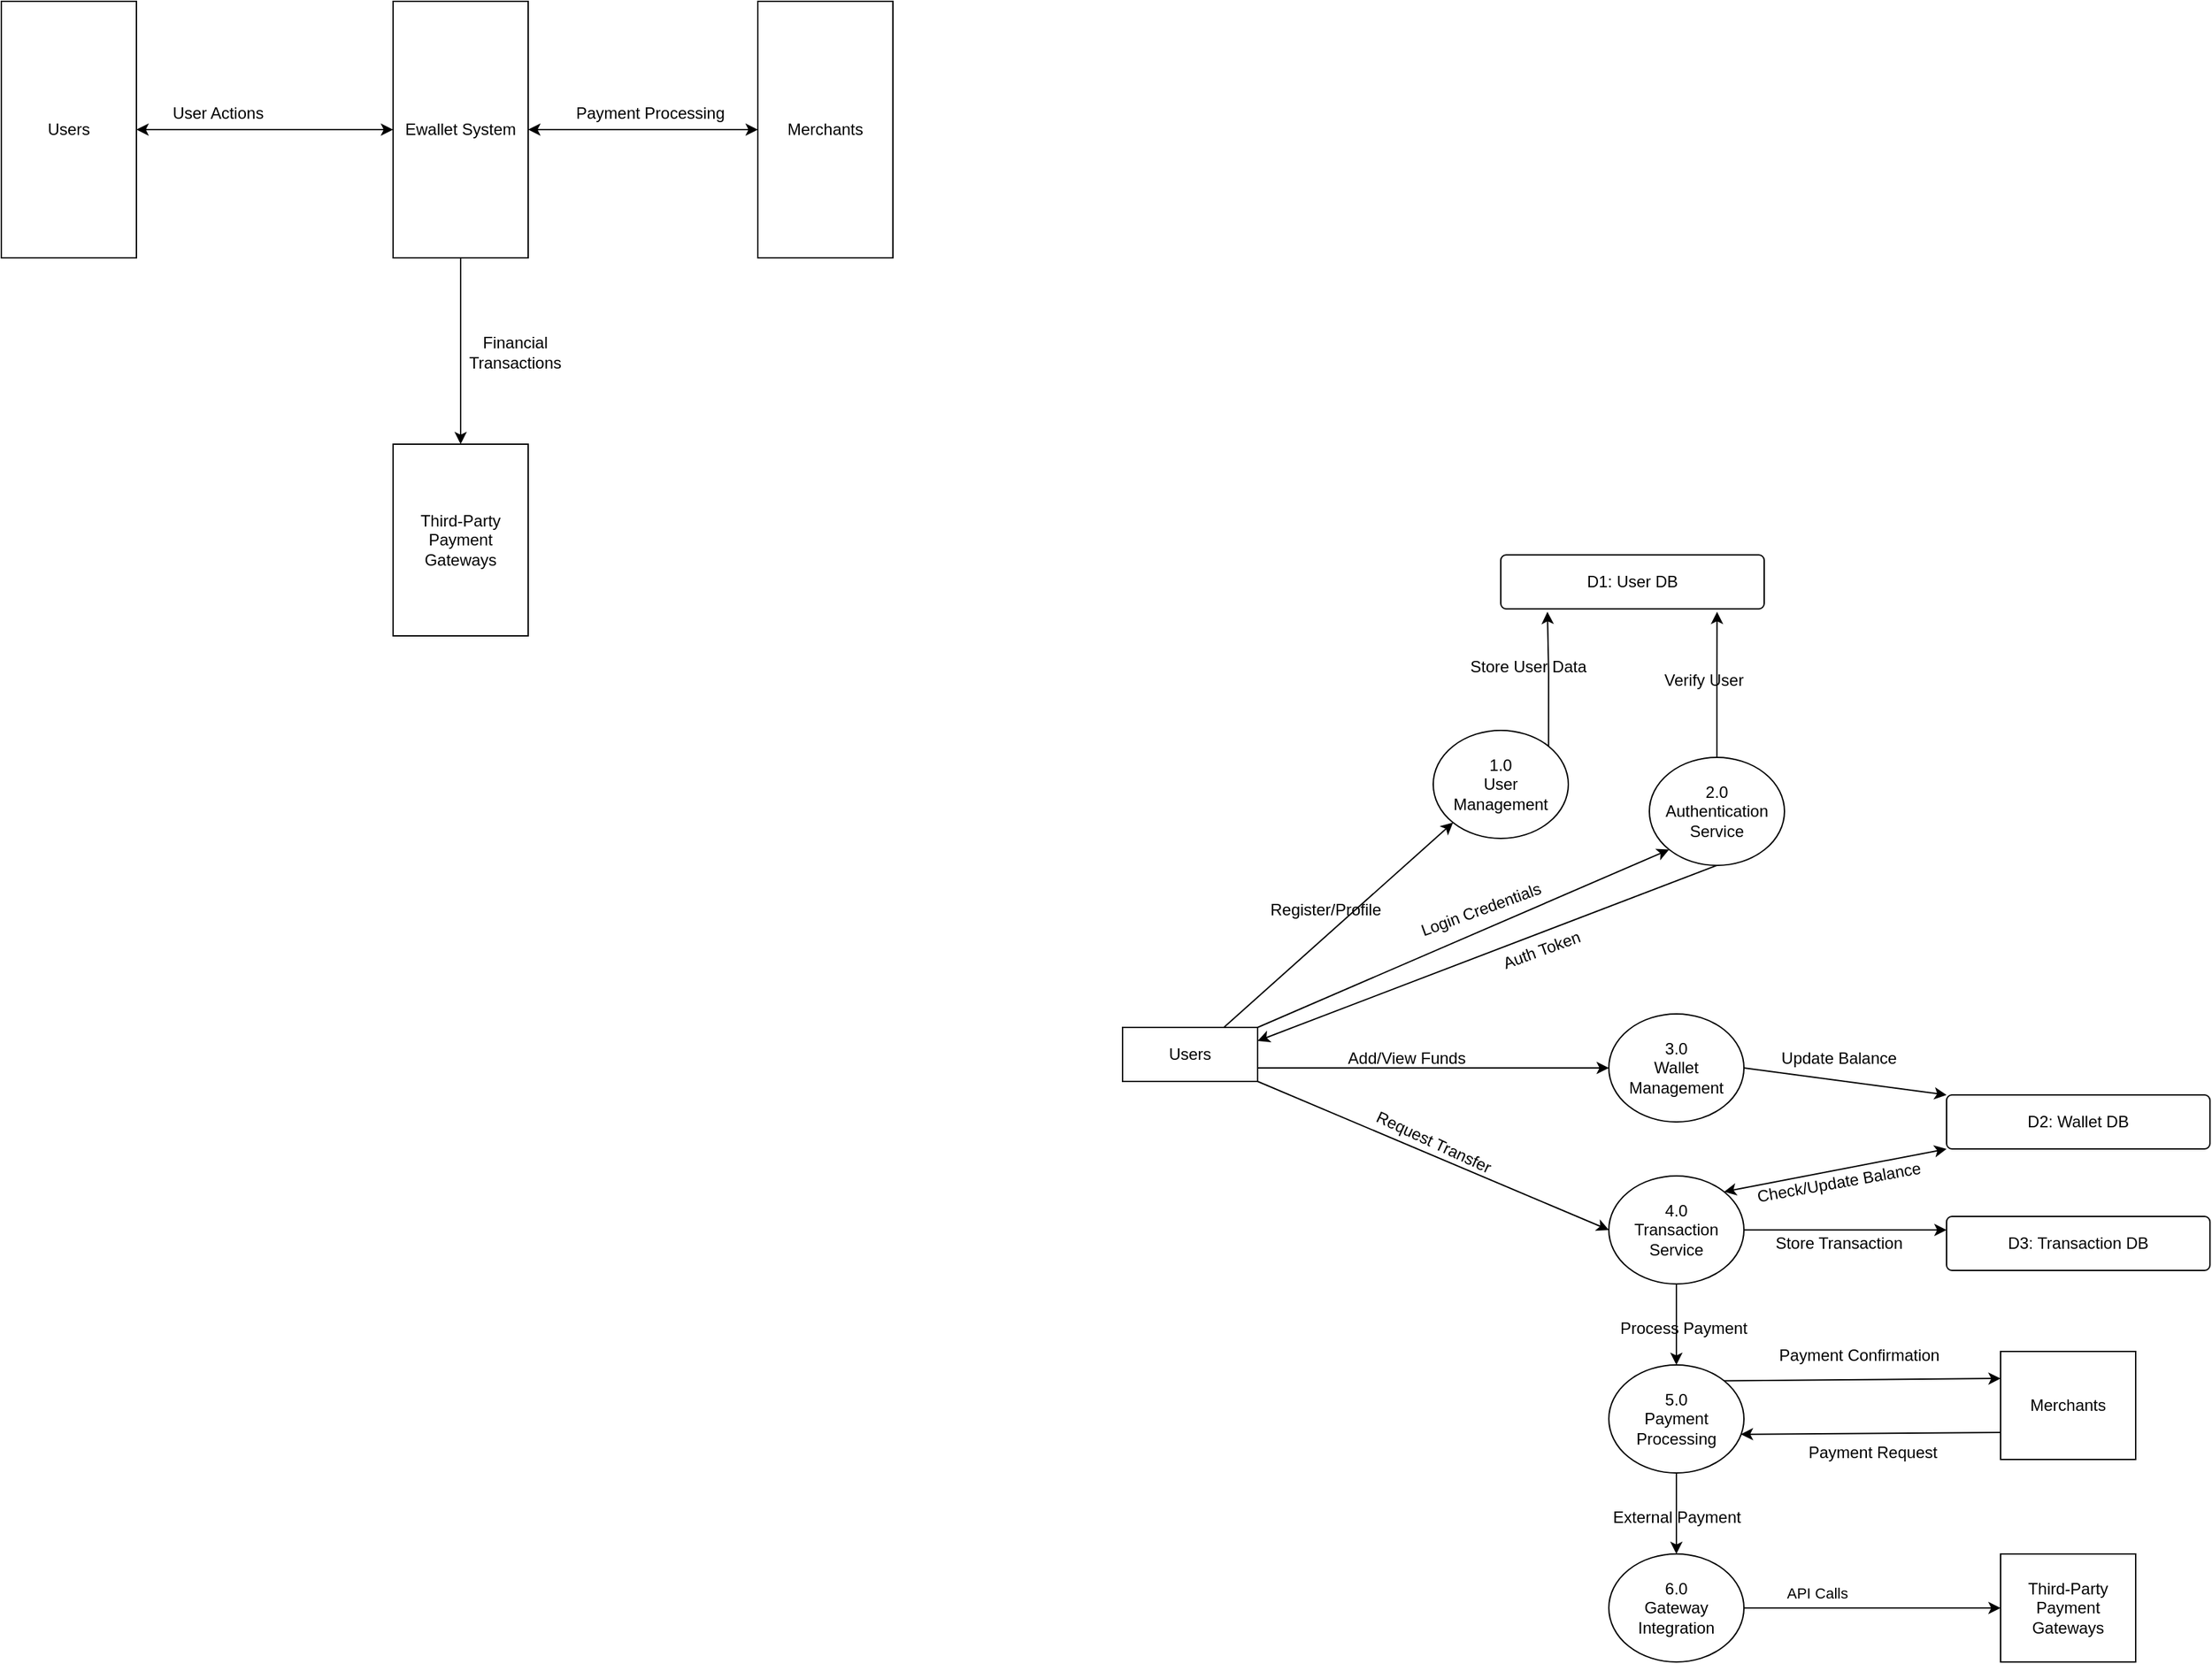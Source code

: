 <mxfile version="26.2.9">
  <diagram name="Page-1" id="W4CPtD0JYgFTIhxDxH9g">
    <mxGraphModel dx="1352" dy="699" grid="1" gridSize="10" guides="1" tooltips="1" connect="1" arrows="1" fold="1" page="1" pageScale="1" pageWidth="850" pageHeight="1100" math="0" shadow="0">
      <root>
        <mxCell id="0" />
        <mxCell id="1" parent="0" />
        <mxCell id="e_iW-OXSGjG2lLncGPr_-64" style="edgeStyle=orthogonalEdgeStyle;rounded=0;orthogonalLoop=1;jettySize=auto;html=1;exitX=0.5;exitY=1;exitDx=0;exitDy=0;entryX=0.5;entryY=0;entryDx=0;entryDy=0;" edge="1" parent="1" source="e_iW-OXSGjG2lLncGPr_-6" target="e_iW-OXSGjG2lLncGPr_-63">
          <mxGeometry relative="1" as="geometry" />
        </mxCell>
        <mxCell id="e_iW-OXSGjG2lLncGPr_-6" value="Ewallet System" style="whiteSpace=wrap;html=1;align=center;" vertex="1" parent="1">
          <mxGeometry x="380" y="160" width="100" height="190" as="geometry" />
        </mxCell>
        <mxCell id="e_iW-OXSGjG2lLncGPr_-7" value="Users" style="whiteSpace=wrap;html=1;align=center;" vertex="1" parent="1">
          <mxGeometry x="90" y="160" width="100" height="190" as="geometry" />
        </mxCell>
        <mxCell id="e_iW-OXSGjG2lLncGPr_-8" value="Merchants" style="whiteSpace=wrap;html=1;align=center;" vertex="1" parent="1">
          <mxGeometry x="650" y="160" width="100" height="190" as="geometry" />
        </mxCell>
        <mxCell id="e_iW-OXSGjG2lLncGPr_-10" value="" style="endArrow=classic;startArrow=classic;html=1;rounded=0;exitX=1;exitY=0.5;exitDx=0;exitDy=0;entryX=0;entryY=0.5;entryDx=0;entryDy=0;" edge="1" parent="1" source="e_iW-OXSGjG2lLncGPr_-7" target="e_iW-OXSGjG2lLncGPr_-6">
          <mxGeometry width="50" height="50" relative="1" as="geometry">
            <mxPoint x="400" y="350" as="sourcePoint" />
            <mxPoint x="450" y="300" as="targetPoint" />
          </mxGeometry>
        </mxCell>
        <mxCell id="e_iW-OXSGjG2lLncGPr_-11" value="" style="endArrow=classic;startArrow=classic;html=1;rounded=0;exitX=1;exitY=0.5;exitDx=0;exitDy=0;entryX=0;entryY=0.5;entryDx=0;entryDy=0;" edge="1" parent="1" source="e_iW-OXSGjG2lLncGPr_-6" target="e_iW-OXSGjG2lLncGPr_-8">
          <mxGeometry width="50" height="50" relative="1" as="geometry">
            <mxPoint x="200" y="265" as="sourcePoint" />
            <mxPoint x="390" y="265" as="targetPoint" />
          </mxGeometry>
        </mxCell>
        <mxCell id="e_iW-OXSGjG2lLncGPr_-12" value="User Actions" style="text;html=1;align=center;verticalAlign=middle;resizable=0;points=[];autosize=1;strokeColor=none;fillColor=none;" vertex="1" parent="1">
          <mxGeometry x="205" y="228" width="90" height="30" as="geometry" />
        </mxCell>
        <mxCell id="e_iW-OXSGjG2lLncGPr_-13" value="Payment Processing" style="text;html=1;align=center;verticalAlign=middle;resizable=0;points=[];autosize=1;strokeColor=none;fillColor=none;" vertex="1" parent="1">
          <mxGeometry x="505" y="228" width="130" height="30" as="geometry" />
        </mxCell>
        <mxCell id="e_iW-OXSGjG2lLncGPr_-16" style="rounded=0;orthogonalLoop=1;jettySize=auto;html=1;exitX=0.75;exitY=0;exitDx=0;exitDy=0;entryX=0;entryY=1;entryDx=0;entryDy=0;" edge="1" parent="1" source="e_iW-OXSGjG2lLncGPr_-14" target="e_iW-OXSGjG2lLncGPr_-15">
          <mxGeometry relative="1" as="geometry" />
        </mxCell>
        <mxCell id="e_iW-OXSGjG2lLncGPr_-20" style="rounded=0;orthogonalLoop=1;jettySize=auto;html=1;exitX=1;exitY=0;exitDx=0;exitDy=0;entryX=0;entryY=1;entryDx=0;entryDy=0;" edge="1" parent="1" source="e_iW-OXSGjG2lLncGPr_-14" target="e_iW-OXSGjG2lLncGPr_-18">
          <mxGeometry relative="1" as="geometry" />
        </mxCell>
        <mxCell id="e_iW-OXSGjG2lLncGPr_-30" style="edgeStyle=orthogonalEdgeStyle;rounded=0;orthogonalLoop=1;jettySize=auto;html=1;exitX=1;exitY=0.75;exitDx=0;exitDy=0;entryX=0;entryY=0.5;entryDx=0;entryDy=0;" edge="1" parent="1" source="e_iW-OXSGjG2lLncGPr_-14" target="e_iW-OXSGjG2lLncGPr_-29">
          <mxGeometry relative="1" as="geometry" />
        </mxCell>
        <mxCell id="e_iW-OXSGjG2lLncGPr_-33" style="rounded=0;orthogonalLoop=1;jettySize=auto;html=1;exitX=1;exitY=1;exitDx=0;exitDy=0;entryX=0;entryY=0.5;entryDx=0;entryDy=0;" edge="1" parent="1" source="e_iW-OXSGjG2lLncGPr_-14" target="e_iW-OXSGjG2lLncGPr_-32">
          <mxGeometry relative="1" as="geometry" />
        </mxCell>
        <mxCell id="e_iW-OXSGjG2lLncGPr_-14" value="Users" style="whiteSpace=wrap;html=1;align=center;" vertex="1" parent="1">
          <mxGeometry x="920" y="920" width="100" height="40" as="geometry" />
        </mxCell>
        <mxCell id="e_iW-OXSGjG2lLncGPr_-15" value="1.0&lt;div&gt;User Management&lt;/div&gt;" style="ellipse;whiteSpace=wrap;html=1;align=center;" vertex="1" parent="1">
          <mxGeometry x="1150" y="700" width="100" height="80" as="geometry" />
        </mxCell>
        <mxCell id="e_iW-OXSGjG2lLncGPr_-17" value="Register/Profile" style="text;html=1;align=center;verticalAlign=middle;resizable=0;points=[];autosize=1;strokeColor=none;fillColor=none;" vertex="1" parent="1">
          <mxGeometry x="1015" y="818" width="110" height="30" as="geometry" />
        </mxCell>
        <mxCell id="e_iW-OXSGjG2lLncGPr_-21" style="rounded=0;orthogonalLoop=1;jettySize=auto;html=1;exitX=0.5;exitY=1;exitDx=0;exitDy=0;entryX=1;entryY=0.25;entryDx=0;entryDy=0;" edge="1" parent="1" source="e_iW-OXSGjG2lLncGPr_-18" target="e_iW-OXSGjG2lLncGPr_-14">
          <mxGeometry relative="1" as="geometry" />
        </mxCell>
        <mxCell id="e_iW-OXSGjG2lLncGPr_-18" value="2.0&lt;div&gt;Authentication Service&lt;/div&gt;" style="ellipse;whiteSpace=wrap;html=1;align=center;" vertex="1" parent="1">
          <mxGeometry x="1310" y="720" width="100" height="80" as="geometry" />
        </mxCell>
        <mxCell id="e_iW-OXSGjG2lLncGPr_-22" value="Login Credentials" style="text;html=1;align=center;verticalAlign=middle;resizable=0;points=[];autosize=1;strokeColor=none;fillColor=none;rotation=-20;" vertex="1" parent="1">
          <mxGeometry x="1125" y="818" width="120" height="30" as="geometry" />
        </mxCell>
        <mxCell id="e_iW-OXSGjG2lLncGPr_-23" value="Auth Token" style="text;html=1;align=center;verticalAlign=middle;resizable=0;points=[];autosize=1;strokeColor=none;fillColor=none;rotation=-20;" vertex="1" parent="1">
          <mxGeometry x="1190" y="848" width="80" height="30" as="geometry" />
        </mxCell>
        <mxCell id="e_iW-OXSGjG2lLncGPr_-24" value="D1: User DB" style="rounded=1;arcSize=10;whiteSpace=wrap;html=1;align=center;" vertex="1" parent="1">
          <mxGeometry x="1200" y="570" width="195" height="40" as="geometry" />
        </mxCell>
        <mxCell id="e_iW-OXSGjG2lLncGPr_-25" style="edgeStyle=orthogonalEdgeStyle;rounded=0;orthogonalLoop=1;jettySize=auto;html=1;exitX=1;exitY=0;exitDx=0;exitDy=0;entryX=0.177;entryY=1.054;entryDx=0;entryDy=0;entryPerimeter=0;" edge="1" parent="1" source="e_iW-OXSGjG2lLncGPr_-15" target="e_iW-OXSGjG2lLncGPr_-24">
          <mxGeometry relative="1" as="geometry" />
        </mxCell>
        <mxCell id="e_iW-OXSGjG2lLncGPr_-26" style="edgeStyle=orthogonalEdgeStyle;rounded=0;orthogonalLoop=1;jettySize=auto;html=1;exitX=0.5;exitY=0;exitDx=0;exitDy=0;entryX=0.821;entryY=1.054;entryDx=0;entryDy=0;entryPerimeter=0;" edge="1" parent="1" source="e_iW-OXSGjG2lLncGPr_-18" target="e_iW-OXSGjG2lLncGPr_-24">
          <mxGeometry relative="1" as="geometry" />
        </mxCell>
        <mxCell id="e_iW-OXSGjG2lLncGPr_-27" value="Store User Data" style="text;html=1;align=center;verticalAlign=middle;resizable=0;points=[];autosize=1;strokeColor=none;fillColor=none;" vertex="1" parent="1">
          <mxGeometry x="1165" y="638" width="110" height="30" as="geometry" />
        </mxCell>
        <mxCell id="e_iW-OXSGjG2lLncGPr_-28" value="Verify User" style="text;html=1;align=center;verticalAlign=middle;resizable=0;points=[];autosize=1;strokeColor=none;fillColor=none;" vertex="1" parent="1">
          <mxGeometry x="1310" y="648" width="80" height="30" as="geometry" />
        </mxCell>
        <mxCell id="e_iW-OXSGjG2lLncGPr_-36" style="rounded=0;orthogonalLoop=1;jettySize=auto;html=1;exitX=1;exitY=0.5;exitDx=0;exitDy=0;entryX=0;entryY=0;entryDx=0;entryDy=0;" edge="1" parent="1" source="e_iW-OXSGjG2lLncGPr_-29" target="e_iW-OXSGjG2lLncGPr_-35">
          <mxGeometry relative="1" as="geometry" />
        </mxCell>
        <mxCell id="e_iW-OXSGjG2lLncGPr_-29" value="3.0&lt;div&gt;Wallet Management&lt;/div&gt;" style="ellipse;whiteSpace=wrap;html=1;align=center;" vertex="1" parent="1">
          <mxGeometry x="1280" y="910" width="100" height="80" as="geometry" />
        </mxCell>
        <mxCell id="e_iW-OXSGjG2lLncGPr_-31" value="Add/View Funds" style="text;html=1;align=center;verticalAlign=middle;resizable=0;points=[];autosize=1;strokeColor=none;fillColor=none;" vertex="1" parent="1">
          <mxGeometry x="1075" y="928" width="110" height="30" as="geometry" />
        </mxCell>
        <mxCell id="e_iW-OXSGjG2lLncGPr_-44" style="edgeStyle=orthogonalEdgeStyle;rounded=0;orthogonalLoop=1;jettySize=auto;html=1;exitX=1;exitY=0.5;exitDx=0;exitDy=0;entryX=0;entryY=0.25;entryDx=0;entryDy=0;" edge="1" parent="1" source="e_iW-OXSGjG2lLncGPr_-32" target="e_iW-OXSGjG2lLncGPr_-43">
          <mxGeometry relative="1" as="geometry" />
        </mxCell>
        <mxCell id="e_iW-OXSGjG2lLncGPr_-46" style="edgeStyle=orthogonalEdgeStyle;rounded=0;orthogonalLoop=1;jettySize=auto;html=1;exitX=0.5;exitY=1;exitDx=0;exitDy=0;entryX=0.5;entryY=0;entryDx=0;entryDy=0;" edge="1" parent="1" source="e_iW-OXSGjG2lLncGPr_-32" target="e_iW-OXSGjG2lLncGPr_-42">
          <mxGeometry relative="1" as="geometry" />
        </mxCell>
        <mxCell id="e_iW-OXSGjG2lLncGPr_-32" value="4.0&lt;div&gt;Transaction Service&lt;/div&gt;" style="ellipse;whiteSpace=wrap;html=1;align=center;" vertex="1" parent="1">
          <mxGeometry x="1280" y="1030" width="100" height="80" as="geometry" />
        </mxCell>
        <mxCell id="e_iW-OXSGjG2lLncGPr_-34" value="Request Transfer" style="text;html=1;align=center;verticalAlign=middle;resizable=0;points=[];autosize=1;strokeColor=none;fillColor=none;rotation=25;" vertex="1" parent="1">
          <mxGeometry x="1090" y="990" width="120" height="30" as="geometry" />
        </mxCell>
        <mxCell id="e_iW-OXSGjG2lLncGPr_-35" value="D2: Wallet DB" style="rounded=1;arcSize=10;whiteSpace=wrap;html=1;align=center;" vertex="1" parent="1">
          <mxGeometry x="1530" y="970" width="195" height="40" as="geometry" />
        </mxCell>
        <mxCell id="e_iW-OXSGjG2lLncGPr_-37" value="Update Balance" style="text;html=1;align=center;verticalAlign=middle;resizable=0;points=[];autosize=1;strokeColor=none;fillColor=none;rotation=0;" vertex="1" parent="1">
          <mxGeometry x="1395" y="928" width="110" height="30" as="geometry" />
        </mxCell>
        <mxCell id="e_iW-OXSGjG2lLncGPr_-39" value="Check/Update Balance" style="text;html=1;align=center;verticalAlign=middle;resizable=0;points=[];autosize=1;strokeColor=none;fillColor=none;rotation=-10;" vertex="1" parent="1">
          <mxGeometry x="1375" y="1020" width="150" height="30" as="geometry" />
        </mxCell>
        <mxCell id="e_iW-OXSGjG2lLncGPr_-41" value="" style="endArrow=classic;startArrow=classic;html=1;rounded=0;entryX=0;entryY=1;entryDx=0;entryDy=0;exitX=1;exitY=0;exitDx=0;exitDy=0;" edge="1" parent="1" source="e_iW-OXSGjG2lLncGPr_-32" target="e_iW-OXSGjG2lLncGPr_-35">
          <mxGeometry width="50" height="50" relative="1" as="geometry">
            <mxPoint x="1380" y="1050" as="sourcePoint" />
            <mxPoint x="1430" y="1000" as="targetPoint" />
          </mxGeometry>
        </mxCell>
        <mxCell id="e_iW-OXSGjG2lLncGPr_-51" style="rounded=0;orthogonalLoop=1;jettySize=auto;html=1;exitX=1;exitY=0;exitDx=0;exitDy=0;entryX=0;entryY=0.25;entryDx=0;entryDy=0;" edge="1" parent="1" source="e_iW-OXSGjG2lLncGPr_-42" target="e_iW-OXSGjG2lLncGPr_-48">
          <mxGeometry relative="1" as="geometry" />
        </mxCell>
        <mxCell id="e_iW-OXSGjG2lLncGPr_-56" style="edgeStyle=orthogonalEdgeStyle;rounded=0;orthogonalLoop=1;jettySize=auto;html=1;exitX=0.5;exitY=1;exitDx=0;exitDy=0;entryX=0.5;entryY=0;entryDx=0;entryDy=0;" edge="1" parent="1" source="e_iW-OXSGjG2lLncGPr_-42" target="e_iW-OXSGjG2lLncGPr_-55">
          <mxGeometry relative="1" as="geometry" />
        </mxCell>
        <mxCell id="e_iW-OXSGjG2lLncGPr_-42" value="5.0&lt;br&gt;Payment Processing" style="ellipse;whiteSpace=wrap;html=1;align=center;" vertex="1" parent="1">
          <mxGeometry x="1280" y="1170" width="100" height="80" as="geometry" />
        </mxCell>
        <mxCell id="e_iW-OXSGjG2lLncGPr_-43" value="D3: Transaction DB" style="rounded=1;arcSize=10;whiteSpace=wrap;html=1;align=center;" vertex="1" parent="1">
          <mxGeometry x="1530" y="1060" width="195" height="40" as="geometry" />
        </mxCell>
        <mxCell id="e_iW-OXSGjG2lLncGPr_-45" value="Store Transaction" style="text;html=1;align=center;verticalAlign=middle;resizable=0;points=[];autosize=1;strokeColor=none;fillColor=none;" vertex="1" parent="1">
          <mxGeometry x="1390" y="1065" width="120" height="30" as="geometry" />
        </mxCell>
        <mxCell id="e_iW-OXSGjG2lLncGPr_-47" value="Process Payment" style="text;html=1;align=center;verticalAlign=middle;resizable=0;points=[];autosize=1;strokeColor=none;fillColor=none;" vertex="1" parent="1">
          <mxGeometry x="1275" y="1128" width="120" height="30" as="geometry" />
        </mxCell>
        <mxCell id="e_iW-OXSGjG2lLncGPr_-53" style="rounded=0;orthogonalLoop=1;jettySize=auto;html=1;exitX=0;exitY=0.75;exitDx=0;exitDy=0;entryX=0.977;entryY=0.642;entryDx=0;entryDy=0;entryPerimeter=0;" edge="1" parent="1" source="e_iW-OXSGjG2lLncGPr_-48" target="e_iW-OXSGjG2lLncGPr_-42">
          <mxGeometry relative="1" as="geometry" />
        </mxCell>
        <mxCell id="e_iW-OXSGjG2lLncGPr_-48" value="Merchants" style="whiteSpace=wrap;html=1;align=center;" vertex="1" parent="1">
          <mxGeometry x="1570" y="1160" width="100" height="80" as="geometry" />
        </mxCell>
        <mxCell id="e_iW-OXSGjG2lLncGPr_-52" value="Payment Confirmation" style="text;html=1;align=center;verticalAlign=middle;resizable=0;points=[];autosize=1;strokeColor=none;fillColor=none;" vertex="1" parent="1">
          <mxGeometry x="1395" y="1148" width="140" height="30" as="geometry" />
        </mxCell>
        <mxCell id="e_iW-OXSGjG2lLncGPr_-54" value="Payment Request" style="text;html=1;align=center;verticalAlign=middle;resizable=0;points=[];autosize=1;strokeColor=none;fillColor=none;" vertex="1" parent="1">
          <mxGeometry x="1415" y="1220" width="120" height="30" as="geometry" />
        </mxCell>
        <mxCell id="e_iW-OXSGjG2lLncGPr_-61" style="edgeStyle=orthogonalEdgeStyle;rounded=0;orthogonalLoop=1;jettySize=auto;html=1;exitX=1;exitY=0.5;exitDx=0;exitDy=0;entryX=0;entryY=0.5;entryDx=0;entryDy=0;" edge="1" parent="1" source="e_iW-OXSGjG2lLncGPr_-55" target="e_iW-OXSGjG2lLncGPr_-60">
          <mxGeometry relative="1" as="geometry" />
        </mxCell>
        <mxCell id="e_iW-OXSGjG2lLncGPr_-62" value="API Calls" style="edgeLabel;html=1;align=center;verticalAlign=middle;resizable=0;points=[];" vertex="1" connectable="0" parent="e_iW-OXSGjG2lLncGPr_-61">
          <mxGeometry x="-0.432" y="11" relative="1" as="geometry">
            <mxPoint as="offset" />
          </mxGeometry>
        </mxCell>
        <mxCell id="e_iW-OXSGjG2lLncGPr_-55" value="6.0&lt;div&gt;Gateway Integration&lt;/div&gt;" style="ellipse;whiteSpace=wrap;html=1;align=center;" vertex="1" parent="1">
          <mxGeometry x="1280" y="1310" width="100" height="80" as="geometry" />
        </mxCell>
        <mxCell id="e_iW-OXSGjG2lLncGPr_-57" value="External Payment" style="text;html=1;align=center;verticalAlign=middle;resizable=0;points=[];autosize=1;strokeColor=none;fillColor=none;" vertex="1" parent="1">
          <mxGeometry x="1270" y="1268" width="120" height="30" as="geometry" />
        </mxCell>
        <mxCell id="e_iW-OXSGjG2lLncGPr_-60" value="Third-Party&lt;div&gt;Payment Gateways&lt;/div&gt;" style="whiteSpace=wrap;html=1;align=center;" vertex="1" parent="1">
          <mxGeometry x="1570" y="1310" width="100" height="80" as="geometry" />
        </mxCell>
        <mxCell id="e_iW-OXSGjG2lLncGPr_-63" value="Third-Party Payment Gateways" style="whiteSpace=wrap;html=1;align=center;" vertex="1" parent="1">
          <mxGeometry x="380" y="488" width="100" height="142" as="geometry" />
        </mxCell>
        <mxCell id="e_iW-OXSGjG2lLncGPr_-65" value="Financial&lt;div&gt;Transactions&lt;/div&gt;" style="text;html=1;align=center;verticalAlign=middle;resizable=0;points=[];autosize=1;strokeColor=none;fillColor=none;" vertex="1" parent="1">
          <mxGeometry x="425" y="400" width="90" height="40" as="geometry" />
        </mxCell>
      </root>
    </mxGraphModel>
  </diagram>
</mxfile>
